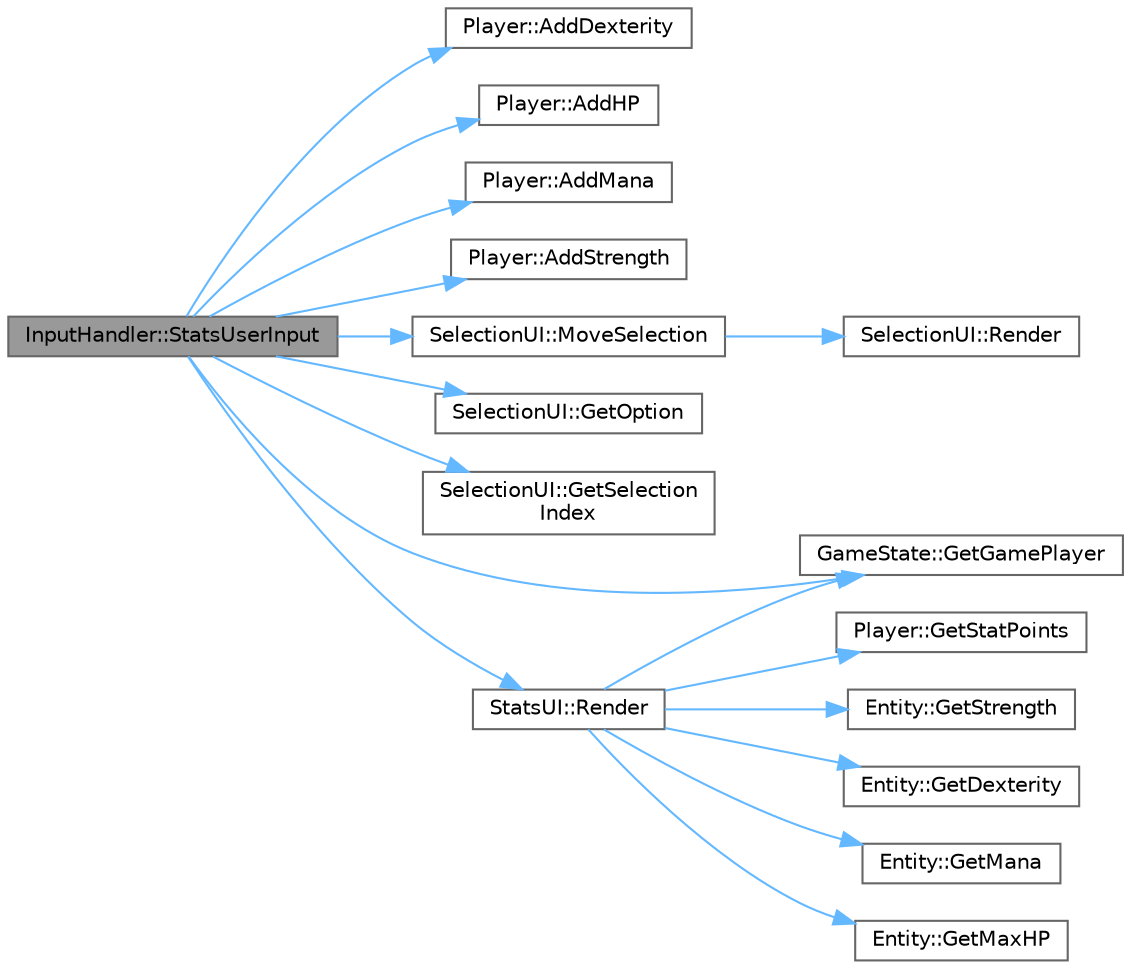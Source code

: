 digraph "InputHandler::StatsUserInput"
{
 // LATEX_PDF_SIZE
  bgcolor="transparent";
  edge [fontname=Helvetica,fontsize=10,labelfontname=Helvetica,labelfontsize=10];
  node [fontname=Helvetica,fontsize=10,shape=box,height=0.2,width=0.4];
  rankdir="LR";
  Node1 [id="Node000001",label="InputHandler::StatsUserInput",height=0.2,width=0.4,color="gray40", fillcolor="grey60", style="filled", fontcolor="black",tooltip="Handles user input for displaying player stats."];
  Node1 -> Node2 [id="edge17_Node000001_Node000002",color="steelblue1",style="solid",tooltip=" "];
  Node2 [id="Node000002",label="Player::AddDexterity",height=0.2,width=0.4,color="grey40", fillcolor="white", style="filled",URL="$class_player.html#af50d3e5c8f4fdcd70ce22a659d26ea47",tooltip="Increases the player's dexterity attribute."];
  Node1 -> Node3 [id="edge18_Node000001_Node000003",color="steelblue1",style="solid",tooltip=" "];
  Node3 [id="Node000003",label="Player::AddHP",height=0.2,width=0.4,color="grey40", fillcolor="white", style="filled",URL="$class_player.html#a849e9d1e7b54ad1c982e90a0180e2319",tooltip="Increases the player's maximum HP attribute."];
  Node1 -> Node4 [id="edge19_Node000001_Node000004",color="steelblue1",style="solid",tooltip=" "];
  Node4 [id="Node000004",label="Player::AddMana",height=0.2,width=0.4,color="grey40", fillcolor="white", style="filled",URL="$class_player.html#aa12dfb090663d983f0bb7a4e8a422269",tooltip="Increases the player's mana attribute."];
  Node1 -> Node5 [id="edge20_Node000001_Node000005",color="steelblue1",style="solid",tooltip=" "];
  Node5 [id="Node000005",label="Player::AddStrength",height=0.2,width=0.4,color="grey40", fillcolor="white", style="filled",URL="$class_player.html#a7e3220fba35c144b42251ea2c8be5721",tooltip="Increases the player's strength attribute."];
  Node1 -> Node6 [id="edge21_Node000001_Node000006",color="steelblue1",style="solid",tooltip=" "];
  Node6 [id="Node000006",label="GameState::GetGamePlayer",height=0.2,width=0.4,color="grey40", fillcolor="white", style="filled",URL="$class_game_state.html#ae9cbe002761ccccece4ff619af1aea05",tooltip=" "];
  Node1 -> Node7 [id="edge22_Node000001_Node000007",color="steelblue1",style="solid",tooltip=" "];
  Node7 [id="Node000007",label="SelectionUI::GetOption",height=0.2,width=0.4,color="grey40", fillcolor="white", style="filled",URL="$class_selection_u_i.html#a3c8dc39914656861fe792512d1a1baea",tooltip="Gets the option at the specified selection index."];
  Node1 -> Node8 [id="edge23_Node000001_Node000008",color="steelblue1",style="solid",tooltip=" "];
  Node8 [id="Node000008",label="SelectionUI::GetSelection\lIndex",height=0.2,width=0.4,color="grey40", fillcolor="white", style="filled",URL="$class_selection_u_i.html#a7e46fb4cb30cf470f0fa7e6c45fb1a85",tooltip="Gets the index of the currently selected option."];
  Node1 -> Node9 [id="edge24_Node000001_Node000009",color="steelblue1",style="solid",tooltip=" "];
  Node9 [id="Node000009",label="SelectionUI::MoveSelection",height=0.2,width=0.4,color="grey40", fillcolor="white", style="filled",URL="$class_selection_u_i.html#a5c06553a8bb32cd881fb54b054cfc8af",tooltip="Moves the selection up or down based on the specified direction."];
  Node9 -> Node10 [id="edge25_Node000009_Node000010",color="steelblue1",style="solid",tooltip=" "];
  Node10 [id="Node000010",label="SelectionUI::Render",height=0.2,width=0.4,color="grey40", fillcolor="white", style="filled",URL="$class_selection_u_i.html#a35061fb0fc32a9afcc860933dcdacb5b",tooltip="Renders the selection UI on the console."];
  Node1 -> Node11 [id="edge26_Node000001_Node000011",color="steelblue1",style="solid",tooltip=" "];
  Node11 [id="Node000011",label="StatsUI::Render",height=0.2,width=0.4,color="grey40", fillcolor="white", style="filled",URL="$class_stats_u_i.html#a9187af953a9cd0ba1ea799eecf1a3c5c",tooltip="Renders the statistics on the screen."];
  Node11 -> Node12 [id="edge27_Node000011_Node000012",color="steelblue1",style="solid",tooltip=" "];
  Node12 [id="Node000012",label="Entity::GetDexterity",height=0.2,width=0.4,color="grey40", fillcolor="white", style="filled",URL="$class_entity.html#aa486631fec98d5ce6e167c291fe0cc9c",tooltip="Gets the dexterity attribute of the entity."];
  Node11 -> Node6 [id="edge28_Node000011_Node000006",color="steelblue1",style="solid",tooltip=" "];
  Node11 -> Node13 [id="edge29_Node000011_Node000013",color="steelblue1",style="solid",tooltip=" "];
  Node13 [id="Node000013",label="Entity::GetMana",height=0.2,width=0.4,color="grey40", fillcolor="white", style="filled",URL="$class_entity.html#a97778852dc4b0b437f51e6a8384d6ee9",tooltip="Gets the mana attribute of the entity."];
  Node11 -> Node14 [id="edge30_Node000011_Node000014",color="steelblue1",style="solid",tooltip=" "];
  Node14 [id="Node000014",label="Entity::GetMaxHP",height=0.2,width=0.4,color="grey40", fillcolor="white", style="filled",URL="$class_entity.html#a744ee8b7de25a13cf950d29ff5099484",tooltip="Gets the maximum health points attribute of the entity."];
  Node11 -> Node15 [id="edge31_Node000011_Node000015",color="steelblue1",style="solid",tooltip=" "];
  Node15 [id="Node000015",label="Player::GetStatPoints",height=0.2,width=0.4,color="grey40", fillcolor="white", style="filled",URL="$class_player.html#a444dfb7602d387020e5db9dbd82adf78",tooltip="Gets the number of stat points the player has."];
  Node11 -> Node16 [id="edge32_Node000011_Node000016",color="steelblue1",style="solid",tooltip=" "];
  Node16 [id="Node000016",label="Entity::GetStrength",height=0.2,width=0.4,color="grey40", fillcolor="white", style="filled",URL="$class_entity.html#ae8d382c156fbc9d7aeb746f47373b655",tooltip="Gets the strength attribute of the entity."];
}
